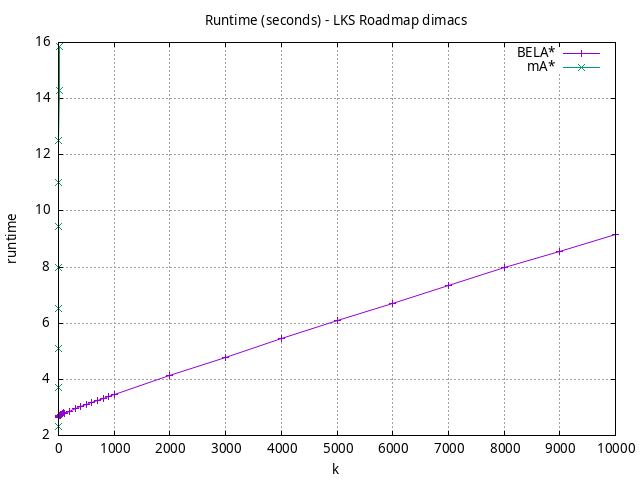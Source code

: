 #!/usr/bin/gnuplot
# -*- coding: utf-8 -*-
#
# results/roadmap/dimacs/LKS/USA-road-d.LKS.heuristic.runtime.gnuplot
#
# Started on 01/09/2024 14:38:32
# Author: Carlos Linares López
set grid
set xlabel "k"
set ylabel "runtime"

set title "Runtime (seconds) - LKS Roadmap dimacs"

set terminal png enhanced font "Ariel,10"
set output 'USA-road-d.LKS.heuristic.runtime.png'

plot "-" title "BELA*"      with linesp, "-" title "mA*"      with linesp

	1 2.62369023
	2 2.6819868399999995
	3 2.7070983099999997
	4 2.71304893
	5 2.709696140000001
	6 2.7101903499999995
	7 2.7132681699999996
	8 2.7131497399999995
	9 2.7157097100000005
	10 2.6970371399999995
	20 2.71783216
	30 2.7292718199999997
	40 2.7406515699999994
	50 2.7481198399999998
	60 2.75306092
	70 2.76923534
	80 2.77460687
	90 2.836775569999999
	100 2.79234738
	200 2.8704973399999996
	300 2.9463607999999994
	400 3.0214791299999995
	500 3.0913899499999995
	600 3.1683198000000004
	700 3.23735075
	800 3.30882657
	900 3.38024851
	1000 3.4470482600000003
	2000 4.12931577
	3000 4.7889306099999995
	4000 5.439486130000001
	5000 6.082480329999999
	6000 6.7195285400000015
	7000 7.3548751
	8000 7.9887495
	9000 8.5464783
	10000 9.169478
end
	1 2.3041844690000004
	2 3.7049948799999997
	3 5.1034983
	4 6.51497653
	5 7.9681797099999985
	6 9.436468609999999
	7 11.022374150000001
	8 12.522618119999995
	9 14.27674991
	10 15.871134730000001
end
